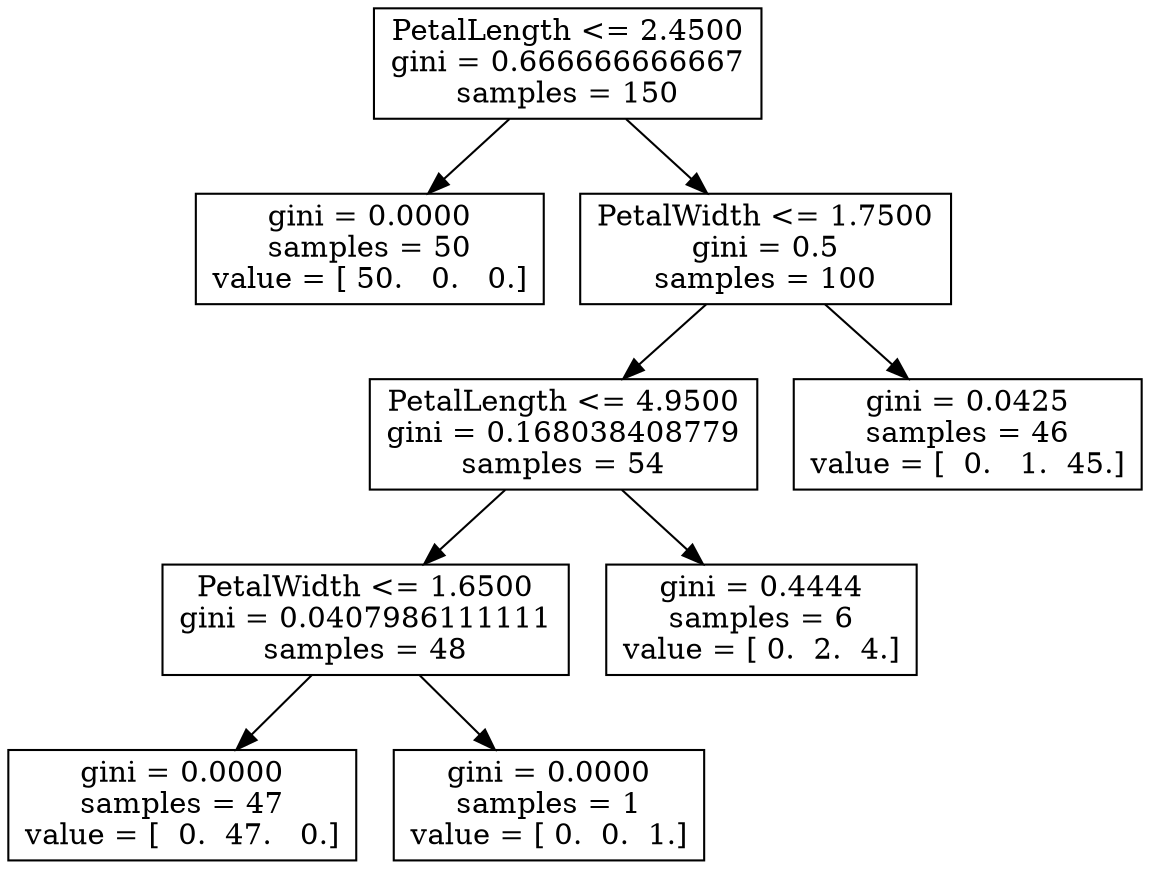 digraph Tree {
0 [label="PetalLength <= 2.4500\ngini = 0.666666666667\nsamples = 150", shape="box"] ;
1 [label="gini = 0.0000\nsamples = 50\nvalue = [ 50.   0.   0.]", shape="box"] ;
0 -> 1 ;
2 [label="PetalWidth <= 1.7500\ngini = 0.5\nsamples = 100", shape="box"] ;
0 -> 2 ;
3 [label="PetalLength <= 4.9500\ngini = 0.168038408779\nsamples = 54", shape="box"] ;
2 -> 3 ;
5 [label="PetalWidth <= 1.6500\ngini = 0.0407986111111\nsamples = 48", shape="box"] ;
3 -> 5 ;
7 [label="gini = 0.0000\nsamples = 47\nvalue = [  0.  47.   0.]", shape="box"] ;
5 -> 7 ;
8 [label="gini = 0.0000\nsamples = 1\nvalue = [ 0.  0.  1.]", shape="box"] ;
5 -> 8 ;
6 [label="gini = 0.4444\nsamples = 6\nvalue = [ 0.  2.  4.]", shape="box"] ;
3 -> 6 ;
4 [label="gini = 0.0425\nsamples = 46\nvalue = [  0.   1.  45.]", shape="box"] ;
2 -> 4 ;
}
